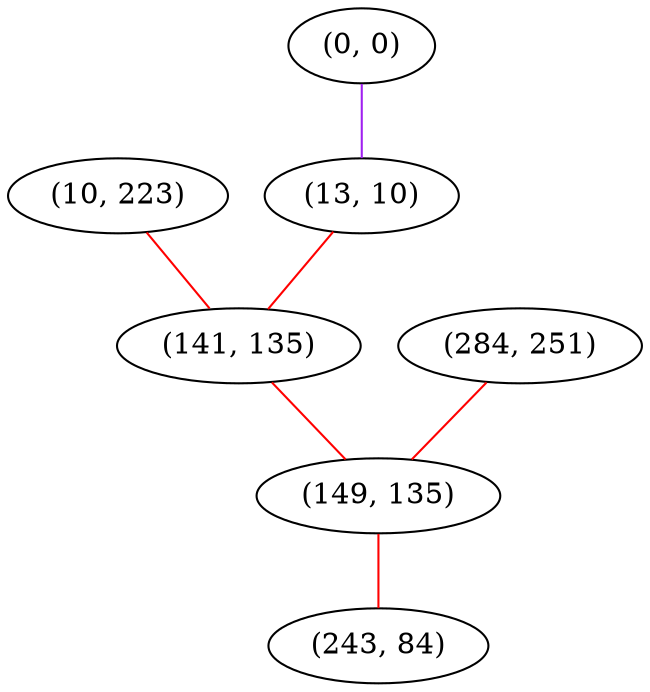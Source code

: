 graph "" {
"(10, 223)";
"(0, 0)";
"(13, 10)";
"(141, 135)";
"(284, 251)";
"(149, 135)";
"(243, 84)";
"(10, 223)" -- "(141, 135)"  [color=red, key=0, weight=1];
"(0, 0)" -- "(13, 10)"  [color=purple, key=0, weight=4];
"(13, 10)" -- "(141, 135)"  [color=red, key=0, weight=1];
"(141, 135)" -- "(149, 135)"  [color=red, key=0, weight=1];
"(284, 251)" -- "(149, 135)"  [color=red, key=0, weight=1];
"(149, 135)" -- "(243, 84)"  [color=red, key=0, weight=1];
}
